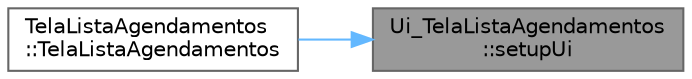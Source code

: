 digraph "Ui_TelaListaAgendamentos::setupUi"
{
 // LATEX_PDF_SIZE
  bgcolor="transparent";
  edge [fontname=Helvetica,fontsize=10,labelfontname=Helvetica,labelfontsize=10];
  node [fontname=Helvetica,fontsize=10,shape=box,height=0.2,width=0.4];
  rankdir="RL";
  Node1 [id="Node000001",label="Ui_TelaListaAgendamentos\l::setupUi",height=0.2,width=0.4,color="gray40", fillcolor="grey60", style="filled", fontcolor="black",tooltip=" "];
  Node1 -> Node2 [id="edge1_Node000001_Node000002",dir="back",color="steelblue1",style="solid",tooltip=" "];
  Node2 [id="Node000002",label="TelaListaAgendamentos\l::TelaListaAgendamentos",height=0.2,width=0.4,color="grey40", fillcolor="white", style="filled",URL="$class_tela_lista_agendamentos.html#a5db7365b6d5518af9dd1c1b330d1b7a6",tooltip=" "];
}
